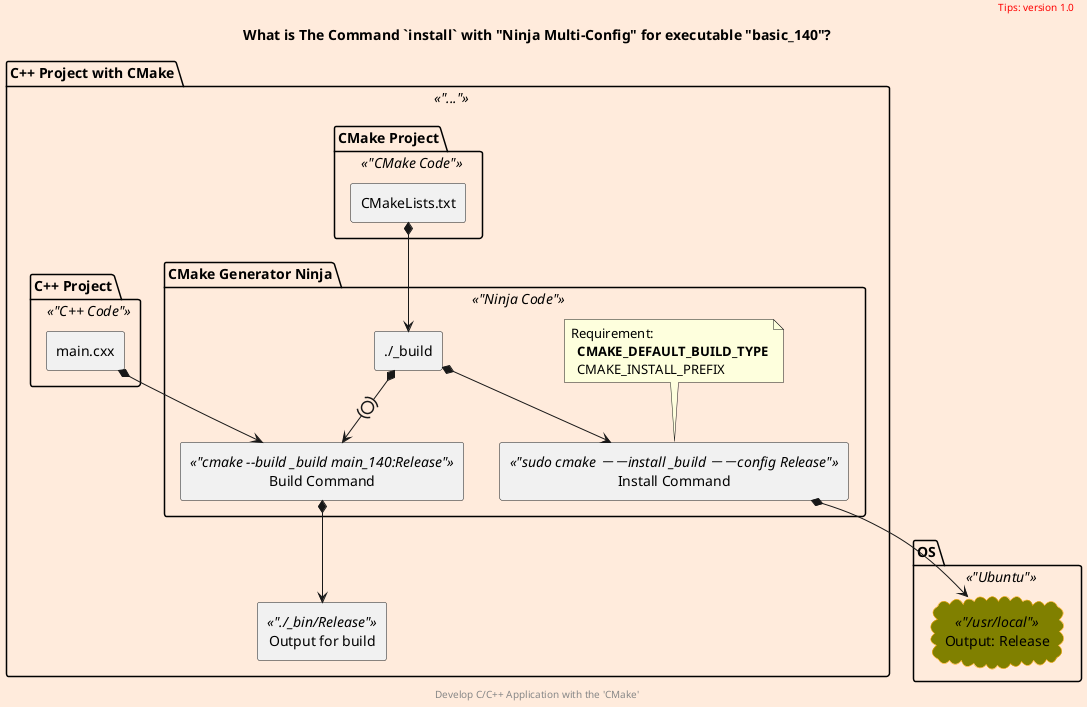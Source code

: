 @startuml install_final
scale 700 width
skinparam backgroundColor #FFEBDC
scale 1

skinparam cloud {
  backgroundColor Olive
  borderColor orange
}

'left to right direction
package "C++ Project with CMake" <<"...">> as project {
  package "CMake Project" <<"CMake Code">> as cmake_project {
    rectangle "CMakeLists.txt" as cmake_code
  }
  package "CMake Generator Ninja" <<"Ninja Code">> as ninja_project {
    rectangle "./_build" as ninja_code
    rectangle "Build Command" <<"cmake --build _build main_140:Release">> as release_build
    rectangle "Install Command" <<"sudo cmake －－install _build －－config Release">> as cmd_install
    note top of cmd_install
      Requirement:
        **CMAKE_DEFAULT_BUILD_TYPE**
        CMAKE_INSTALL_PREFIX
    endnote
  }
  package "C++ Project" <<"C++ Code">> as c_project {
    rectangle "main.cxx" as c_code
  }
  rectangle "Output for build" <<"./_bin/Release">> as release_output
}
cmake_code *--> ninja_code
ninja_code *--> cmd_install
c_code *--> release_build
ninja_code *-(0)-> release_build
release_build *--> release_output

package "OS" <<"Ubuntu">> as os {
  cloud "Output: Release" <<"/usr/local">> as output_os
}
cmd_install *--> output_os



title
  What is The Command `install` with "Ninja Multi-Config" for executable "basic_140"?
end title

header
  <font color=red>Tips: version 1.0</font>
endheader

center footer Develop C/C++ Application with the 'CMake'

@enduml